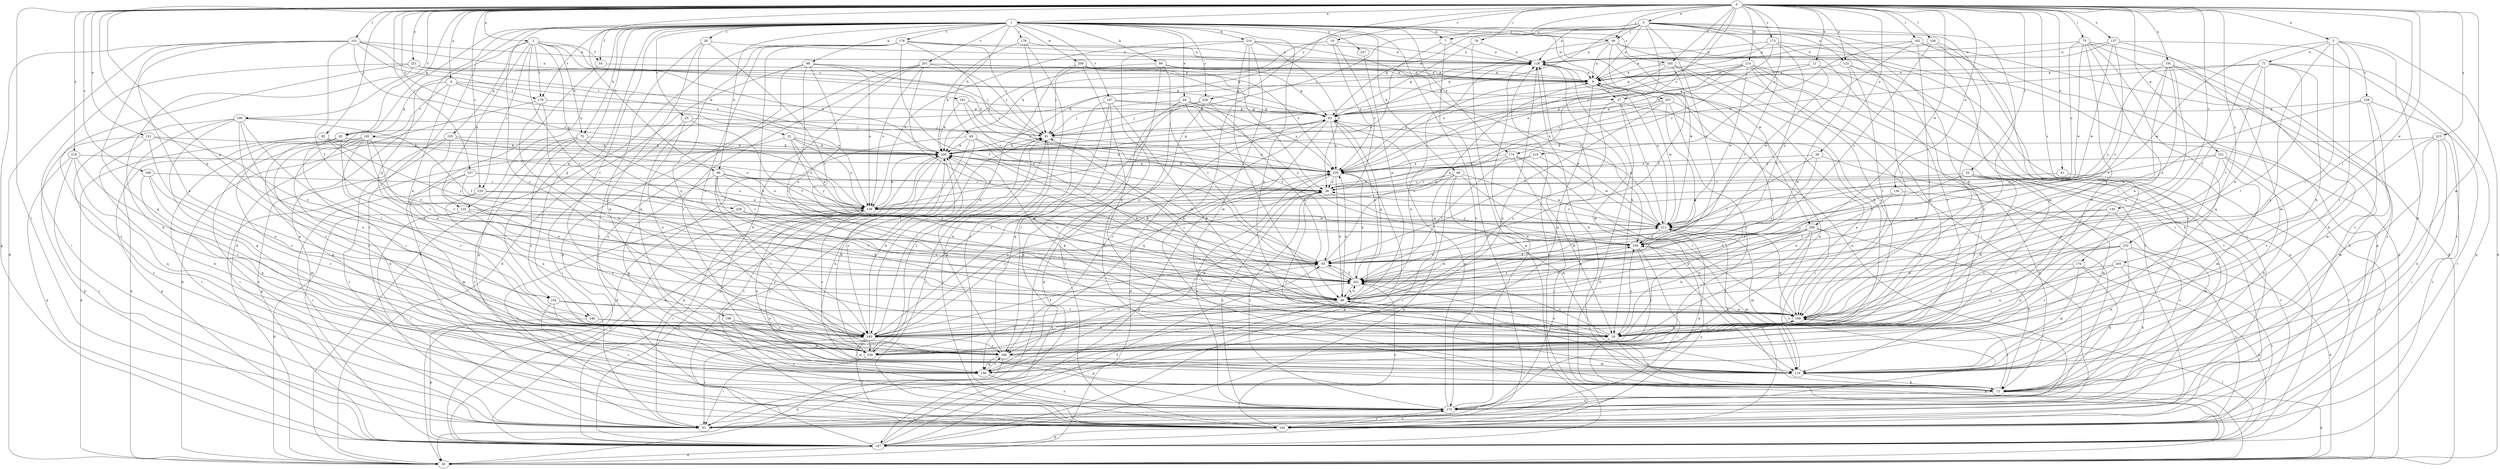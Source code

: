 strict digraph  {
0;
1;
2;
3;
4;
5;
7;
9;
11;
18;
19;
22;
23;
26;
27;
28;
36;
39;
41;
44;
46;
52;
54;
55;
62;
63;
66;
68;
69;
70;
71;
72;
75;
79;
81;
82;
90;
91;
98;
99;
100;
101;
107;
108;
109;
114;
119;
121;
123;
125;
128;
130;
136;
137;
138;
146;
147;
151;
154;
155;
156;
162;
165;
166;
169;
170;
173;
174;
175;
176;
178;
179;
181;
182;
183;
191;
193;
196;
197;
198;
201;
202;
205;
207;
208;
209;
210;
211;
218;
219;
220;
221;
223;
226;
227;
228;
229;
230;
232;
233;
239;
0 -> 1  [label=a];
0 -> 2  [label=a];
0 -> 3  [label=a];
0 -> 4  [label=a];
0 -> 5  [label=a];
0 -> 11  [label=b];
0 -> 19  [label=c];
0 -> 22  [label=c];
0 -> 39  [label=e];
0 -> 41  [label=e];
0 -> 52  [label=f];
0 -> 62  [label=g];
0 -> 66  [label=h];
0 -> 75  [label=i];
0 -> 79  [label=i];
0 -> 81  [label=i];
0 -> 82  [label=j];
0 -> 90  [label=j];
0 -> 101  [label=l];
0 -> 107  [label=l];
0 -> 108  [label=l];
0 -> 109  [label=l];
0 -> 114  [label=m];
0 -> 119  [label=m];
0 -> 121  [label=n];
0 -> 123  [label=n];
0 -> 130  [label=o];
0 -> 136  [label=o];
0 -> 137  [label=o];
0 -> 146  [label=p];
0 -> 151  [label=q];
0 -> 154  [label=q];
0 -> 162  [label=r];
0 -> 165  [label=r];
0 -> 169  [label=s];
0 -> 170  [label=s];
0 -> 173  [label=s];
0 -> 174  [label=s];
0 -> 191  [label=u];
0 -> 196  [label=v];
0 -> 205  [label=w];
0 -> 207  [label=w];
0 -> 208  [label=w];
0 -> 218  [label=x];
0 -> 219  [label=x];
0 -> 220  [label=x];
0 -> 221  [label=y];
0 -> 223  [label=y];
0 -> 226  [label=y];
0 -> 232  [label=z];
0 -> 233  [label=z];
1 -> 7  [label=a];
1 -> 18  [label=b];
1 -> 23  [label=c];
1 -> 26  [label=c];
1 -> 36  [label=d];
1 -> 44  [label=e];
1 -> 54  [label=f];
1 -> 66  [label=h];
1 -> 68  [label=h];
1 -> 69  [label=h];
1 -> 70  [label=h];
1 -> 81  [label=i];
1 -> 90  [label=j];
1 -> 98  [label=k];
1 -> 99  [label=k];
1 -> 123  [label=n];
1 -> 125  [label=n];
1 -> 146  [label=p];
1 -> 147  [label=p];
1 -> 154  [label=q];
1 -> 165  [label=r];
1 -> 174  [label=s];
1 -> 175  [label=s];
1 -> 176  [label=t];
1 -> 178  [label=t];
1 -> 179  [label=t];
1 -> 193  [label=u];
1 -> 197  [label=v];
1 -> 198  [label=v];
1 -> 201  [label=v];
1 -> 208  [label=w];
1 -> 209  [label=w];
1 -> 210  [label=w];
1 -> 226  [label=y];
1 -> 227  [label=y];
2 -> 27  [label=c];
2 -> 54  [label=f];
2 -> 70  [label=h];
2 -> 125  [label=n];
2 -> 154  [label=q];
2 -> 155  [label=q];
2 -> 179  [label=t];
2 -> 202  [label=v];
2 -> 220  [label=x];
2 -> 228  [label=y];
2 -> 233  [label=z];
3 -> 36  [label=d];
3 -> 71  [label=h];
3 -> 72  [label=h];
3 -> 109  [label=l];
3 -> 166  [label=r];
3 -> 211  [label=w];
3 -> 229  [label=y];
3 -> 239  [label=z];
4 -> 46  [label=e];
4 -> 62  [label=g];
4 -> 138  [label=o];
4 -> 179  [label=t];
4 -> 181  [label=t];
4 -> 182  [label=t];
5 -> 7  [label=a];
5 -> 9  [label=a];
5 -> 18  [label=b];
5 -> 27  [label=c];
5 -> 62  [label=g];
5 -> 63  [label=g];
5 -> 81  [label=i];
5 -> 90  [label=j];
5 -> 91  [label=j];
5 -> 100  [label=k];
5 -> 109  [label=l];
5 -> 119  [label=m];
5 -> 128  [label=n];
5 -> 175  [label=s];
5 -> 202  [label=v];
5 -> 230  [label=y];
7 -> 128  [label=n];
7 -> 138  [label=o];
7 -> 183  [label=t];
9 -> 27  [label=c];
9 -> 156  [label=q];
9 -> 211  [label=w];
9 -> 220  [label=x];
11 -> 9  [label=a];
11 -> 63  [label=g];
11 -> 72  [label=h];
11 -> 211  [label=w];
18 -> 46  [label=e];
18 -> 72  [label=h];
18 -> 100  [label=k];
18 -> 109  [label=l];
18 -> 147  [label=p];
18 -> 202  [label=v];
18 -> 230  [label=y];
19 -> 28  [label=c];
19 -> 100  [label=k];
19 -> 128  [label=n];
19 -> 220  [label=x];
22 -> 81  [label=i];
22 -> 100  [label=k];
22 -> 138  [label=o];
22 -> 211  [label=w];
22 -> 220  [label=x];
22 -> 230  [label=y];
23 -> 55  [label=f];
23 -> 81  [label=i];
23 -> 91  [label=j];
23 -> 193  [label=u];
26 -> 128  [label=n];
26 -> 156  [label=q];
26 -> 183  [label=t];
26 -> 193  [label=u];
26 -> 202  [label=v];
27 -> 36  [label=d];
27 -> 63  [label=g];
27 -> 109  [label=l];
27 -> 193  [label=u];
27 -> 211  [label=w];
28 -> 138  [label=o];
28 -> 175  [label=s];
28 -> 230  [label=y];
36 -> 128  [label=n];
39 -> 55  [label=f];
39 -> 72  [label=h];
39 -> 202  [label=v];
39 -> 220  [label=x];
41 -> 28  [label=c];
41 -> 183  [label=t];
44 -> 55  [label=f];
44 -> 63  [label=g];
44 -> 72  [label=h];
44 -> 91  [label=j];
44 -> 183  [label=t];
44 -> 220  [label=x];
44 -> 230  [label=y];
46 -> 63  [label=g];
46 -> 109  [label=l];
46 -> 147  [label=p];
46 -> 202  [label=v];
46 -> 211  [label=w];
46 -> 220  [label=x];
46 -> 230  [label=y];
46 -> 239  [label=z];
52 -> 18  [label=b];
52 -> 28  [label=c];
52 -> 119  [label=m];
52 -> 183  [label=t];
52 -> 193  [label=u];
52 -> 202  [label=v];
54 -> 9  [label=a];
54 -> 81  [label=i];
55 -> 9  [label=a];
55 -> 100  [label=k];
55 -> 166  [label=r];
55 -> 202  [label=v];
62 -> 46  [label=e];
62 -> 81  [label=i];
62 -> 100  [label=k];
62 -> 166  [label=r];
62 -> 239  [label=z];
63 -> 36  [label=d];
63 -> 91  [label=j];
63 -> 156  [label=q];
63 -> 166  [label=r];
63 -> 202  [label=v];
63 -> 220  [label=x];
66 -> 18  [label=b];
66 -> 28  [label=c];
66 -> 46  [label=e];
66 -> 138  [label=o];
66 -> 156  [label=q];
66 -> 166  [label=r];
66 -> 202  [label=v];
68 -> 28  [label=c];
68 -> 81  [label=i];
68 -> 109  [label=l];
68 -> 119  [label=m];
68 -> 138  [label=o];
68 -> 147  [label=p];
68 -> 211  [label=w];
69 -> 36  [label=d];
69 -> 46  [label=e];
69 -> 55  [label=f];
69 -> 72  [label=h];
69 -> 100  [label=k];
69 -> 147  [label=p];
70 -> 100  [label=k];
70 -> 156  [label=q];
70 -> 183  [label=t];
70 -> 202  [label=v];
70 -> 239  [label=z];
71 -> 9  [label=a];
71 -> 18  [label=b];
71 -> 46  [label=e];
71 -> 55  [label=f];
71 -> 100  [label=k];
71 -> 109  [label=l];
71 -> 147  [label=p];
71 -> 202  [label=v];
72 -> 36  [label=d];
72 -> 109  [label=l];
72 -> 175  [label=s];
75 -> 18  [label=b];
75 -> 28  [label=c];
75 -> 81  [label=i];
75 -> 109  [label=l];
75 -> 128  [label=n];
75 -> 156  [label=q];
75 -> 175  [label=s];
75 -> 211  [label=w];
79 -> 63  [label=g];
79 -> 128  [label=n];
79 -> 147  [label=p];
82 -> 36  [label=d];
82 -> 55  [label=f];
82 -> 100  [label=k];
82 -> 138  [label=o];
82 -> 147  [label=p];
82 -> 230  [label=y];
90 -> 9  [label=a];
90 -> 63  [label=g];
90 -> 81  [label=i];
90 -> 128  [label=n];
90 -> 166  [label=r];
90 -> 211  [label=w];
90 -> 239  [label=z];
91 -> 100  [label=k];
91 -> 183  [label=t];
91 -> 220  [label=x];
98 -> 9  [label=a];
98 -> 36  [label=d];
98 -> 46  [label=e];
98 -> 91  [label=j];
98 -> 109  [label=l];
98 -> 138  [label=o];
98 -> 175  [label=s];
99 -> 9  [label=a];
99 -> 63  [label=g];
99 -> 100  [label=k];
99 -> 147  [label=p];
99 -> 202  [label=v];
100 -> 63  [label=g];
100 -> 147  [label=p];
100 -> 175  [label=s];
100 -> 183  [label=t];
100 -> 193  [label=u];
100 -> 220  [label=x];
101 -> 9  [label=a];
101 -> 36  [label=d];
101 -> 55  [label=f];
101 -> 100  [label=k];
101 -> 128  [label=n];
101 -> 138  [label=o];
101 -> 147  [label=p];
101 -> 156  [label=q];
101 -> 193  [label=u];
101 -> 220  [label=x];
107 -> 28  [label=c];
107 -> 46  [label=e];
107 -> 55  [label=f];
107 -> 81  [label=i];
107 -> 138  [label=o];
108 -> 109  [label=l];
108 -> 128  [label=n];
108 -> 166  [label=r];
108 -> 230  [label=y];
109 -> 18  [label=b];
109 -> 46  [label=e];
109 -> 91  [label=j];
109 -> 193  [label=u];
109 -> 211  [label=w];
114 -> 9  [label=a];
114 -> 18  [label=b];
114 -> 28  [label=c];
114 -> 91  [label=j];
114 -> 147  [label=p];
114 -> 183  [label=t];
114 -> 193  [label=u];
114 -> 211  [label=w];
114 -> 220  [label=x];
119 -> 9  [label=a];
119 -> 28  [label=c];
119 -> 72  [label=h];
119 -> 138  [label=o];
119 -> 202  [label=v];
121 -> 55  [label=f];
121 -> 72  [label=h];
121 -> 100  [label=k];
121 -> 147  [label=p];
121 -> 193  [label=u];
123 -> 9  [label=a];
123 -> 46  [label=e];
123 -> 109  [label=l];
123 -> 166  [label=r];
123 -> 183  [label=t];
125 -> 36  [label=d];
125 -> 81  [label=i];
125 -> 193  [label=u];
125 -> 202  [label=v];
125 -> 211  [label=w];
128 -> 9  [label=a];
128 -> 18  [label=b];
128 -> 72  [label=h];
128 -> 100  [label=k];
128 -> 119  [label=m];
130 -> 55  [label=f];
130 -> 119  [label=m];
130 -> 193  [label=u];
130 -> 211  [label=w];
136 -> 46  [label=e];
136 -> 138  [label=o];
136 -> 175  [label=s];
137 -> 9  [label=a];
137 -> 55  [label=f];
137 -> 119  [label=m];
137 -> 128  [label=n];
137 -> 183  [label=t];
137 -> 211  [label=w];
138 -> 81  [label=i];
138 -> 100  [label=k];
138 -> 147  [label=p];
138 -> 166  [label=r];
138 -> 211  [label=w];
146 -> 18  [label=b];
146 -> 147  [label=p];
146 -> 193  [label=u];
147 -> 36  [label=d];
147 -> 55  [label=f];
147 -> 91  [label=j];
147 -> 100  [label=k];
147 -> 109  [label=l];
147 -> 128  [label=n];
147 -> 220  [label=x];
151 -> 36  [label=d];
151 -> 72  [label=h];
151 -> 119  [label=m];
151 -> 138  [label=o];
151 -> 166  [label=r];
151 -> 220  [label=x];
154 -> 109  [label=l];
154 -> 175  [label=s];
154 -> 193  [label=u];
154 -> 239  [label=z];
155 -> 100  [label=k];
155 -> 138  [label=o];
155 -> 147  [label=p];
155 -> 183  [label=t];
155 -> 202  [label=v];
156 -> 128  [label=n];
156 -> 166  [label=r];
156 -> 175  [label=s];
162 -> 36  [label=d];
162 -> 100  [label=k];
162 -> 109  [label=l];
162 -> 128  [label=n];
162 -> 147  [label=p];
162 -> 230  [label=y];
165 -> 9  [label=a];
165 -> 18  [label=b];
165 -> 55  [label=f];
165 -> 175  [label=s];
165 -> 220  [label=x];
166 -> 36  [label=d];
166 -> 100  [label=k];
166 -> 119  [label=m];
166 -> 156  [label=q];
169 -> 28  [label=c];
169 -> 119  [label=m];
169 -> 156  [label=q];
169 -> 166  [label=r];
170 -> 18  [label=b];
170 -> 72  [label=h];
170 -> 119  [label=m];
170 -> 147  [label=p];
170 -> 202  [label=v];
173 -> 28  [label=c];
173 -> 36  [label=d];
173 -> 63  [label=g];
173 -> 81  [label=i];
173 -> 128  [label=n];
173 -> 202  [label=v];
174 -> 18  [label=b];
174 -> 72  [label=h];
174 -> 81  [label=i];
174 -> 138  [label=o];
174 -> 202  [label=v];
174 -> 220  [label=x];
175 -> 9  [label=a];
175 -> 28  [label=c];
175 -> 63  [label=g];
175 -> 81  [label=i];
175 -> 128  [label=n];
175 -> 183  [label=t];
175 -> 211  [label=w];
175 -> 220  [label=x];
176 -> 9  [label=a];
176 -> 18  [label=b];
176 -> 28  [label=c];
176 -> 36  [label=d];
176 -> 55  [label=f];
176 -> 91  [label=j];
176 -> 128  [label=n];
176 -> 156  [label=q];
176 -> 193  [label=u];
178 -> 91  [label=j];
178 -> 100  [label=k];
178 -> 128  [label=n];
178 -> 183  [label=t];
179 -> 18  [label=b];
179 -> 36  [label=d];
179 -> 46  [label=e];
179 -> 63  [label=g];
181 -> 28  [label=c];
181 -> 63  [label=g];
181 -> 100  [label=k];
181 -> 220  [label=x];
182 -> 46  [label=e];
182 -> 72  [label=h];
182 -> 100  [label=k];
182 -> 156  [label=q];
182 -> 166  [label=r];
182 -> 183  [label=t];
182 -> 202  [label=v];
182 -> 239  [label=z];
183 -> 91  [label=j];
183 -> 147  [label=p];
183 -> 175  [label=s];
183 -> 202  [label=v];
183 -> 230  [label=y];
191 -> 9  [label=a];
191 -> 46  [label=e];
191 -> 72  [label=h];
191 -> 109  [label=l];
191 -> 175  [label=s];
191 -> 193  [label=u];
191 -> 202  [label=v];
191 -> 230  [label=y];
193 -> 28  [label=c];
193 -> 55  [label=f];
193 -> 81  [label=i];
193 -> 91  [label=j];
193 -> 100  [label=k];
193 -> 119  [label=m];
193 -> 166  [label=r];
193 -> 183  [label=t];
193 -> 202  [label=v];
193 -> 220  [label=x];
193 -> 239  [label=z];
196 -> 36  [label=d];
196 -> 55  [label=f];
196 -> 91  [label=j];
196 -> 109  [label=l];
196 -> 156  [label=q];
196 -> 166  [label=r];
196 -> 183  [label=t];
196 -> 193  [label=u];
197 -> 18  [label=b];
197 -> 63  [label=g];
197 -> 156  [label=q];
197 -> 166  [label=r];
197 -> 211  [label=w];
197 -> 239  [label=z];
198 -> 119  [label=m];
198 -> 175  [label=s];
198 -> 193  [label=u];
201 -> 9  [label=a];
201 -> 46  [label=e];
201 -> 63  [label=g];
201 -> 72  [label=h];
201 -> 91  [label=j];
201 -> 138  [label=o];
201 -> 147  [label=p];
201 -> 239  [label=z];
202 -> 46  [label=e];
202 -> 55  [label=f];
202 -> 100  [label=k];
202 -> 220  [label=x];
205 -> 72  [label=h];
205 -> 109  [label=l];
205 -> 183  [label=t];
205 -> 193  [label=u];
205 -> 202  [label=v];
207 -> 46  [label=e];
207 -> 55  [label=f];
207 -> 63  [label=g];
207 -> 156  [label=q];
207 -> 166  [label=r];
207 -> 220  [label=x];
208 -> 18  [label=b];
208 -> 46  [label=e];
208 -> 55  [label=f];
208 -> 72  [label=h];
208 -> 109  [label=l];
208 -> 175  [label=s];
208 -> 230  [label=y];
208 -> 239  [label=z];
209 -> 9  [label=a];
209 -> 18  [label=b];
209 -> 28  [label=c];
209 -> 91  [label=j];
209 -> 193  [label=u];
209 -> 220  [label=x];
210 -> 28  [label=c];
210 -> 72  [label=h];
210 -> 81  [label=i];
210 -> 109  [label=l];
210 -> 119  [label=m];
210 -> 128  [label=n];
210 -> 138  [label=o];
210 -> 230  [label=y];
211 -> 28  [label=c];
211 -> 63  [label=g];
211 -> 119  [label=m];
211 -> 128  [label=n];
211 -> 183  [label=t];
211 -> 202  [label=v];
211 -> 230  [label=y];
218 -> 81  [label=i];
218 -> 147  [label=p];
218 -> 156  [label=q];
218 -> 166  [label=r];
218 -> 220  [label=x];
219 -> 138  [label=o];
219 -> 211  [label=w];
219 -> 220  [label=x];
220 -> 28  [label=c];
220 -> 46  [label=e];
220 -> 100  [label=k];
220 -> 147  [label=p];
220 -> 156  [label=q];
221 -> 9  [label=a];
221 -> 63  [label=g];
221 -> 72  [label=h];
221 -> 81  [label=i];
221 -> 100  [label=k];
221 -> 175  [label=s];
223 -> 72  [label=h];
223 -> 81  [label=i];
223 -> 100  [label=k];
223 -> 119  [label=m];
223 -> 183  [label=t];
223 -> 239  [label=z];
226 -> 36  [label=d];
226 -> 46  [label=e];
226 -> 63  [label=g];
226 -> 91  [label=j];
226 -> 193  [label=u];
227 -> 46  [label=e];
228 -> 46  [label=e];
228 -> 183  [label=t];
228 -> 211  [label=w];
229 -> 63  [label=g];
229 -> 72  [label=h];
229 -> 119  [label=m];
229 -> 183  [label=t];
229 -> 230  [label=y];
230 -> 55  [label=f];
230 -> 81  [label=i];
230 -> 119  [label=m];
230 -> 166  [label=r];
232 -> 36  [label=d];
232 -> 46  [label=e];
232 -> 55  [label=f];
232 -> 119  [label=m];
232 -> 166  [label=r];
232 -> 183  [label=t];
232 -> 193  [label=u];
233 -> 119  [label=m];
233 -> 138  [label=o];
233 -> 193  [label=u];
233 -> 230  [label=y];
239 -> 81  [label=i];
239 -> 91  [label=j];
239 -> 100  [label=k];
239 -> 128  [label=n];
}
